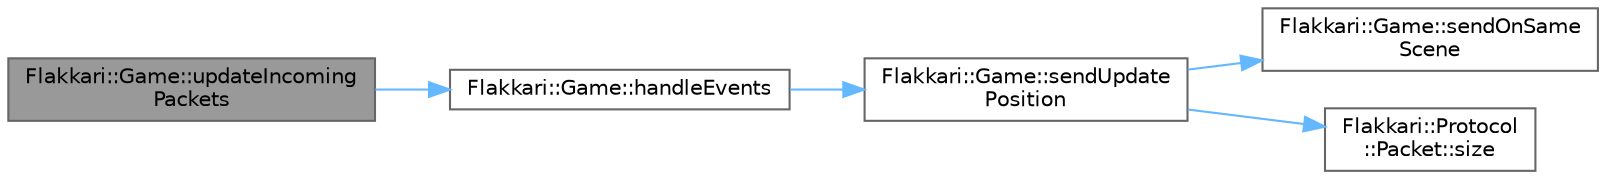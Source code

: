 digraph "Flakkari::Game::updateIncomingPackets"
{
 // LATEX_PDF_SIZE
  bgcolor="transparent";
  edge [fontname=Helvetica,fontsize=10,labelfontname=Helvetica,labelfontsize=10];
  node [fontname=Helvetica,fontsize=10,shape=box,height=0.2,width=0.4];
  rankdir="LR";
  Node1 [id="Node000001",label="Flakkari::Game::updateIncoming\lPackets",height=0.2,width=0.4,color="gray40", fillcolor="grey60", style="filled", fontcolor="black",tooltip="Empty the incoming packets of the players and update the game with the new packets."];
  Node1 -> Node2 [id="edge1_Node000001_Node000002",color="steelblue1",style="solid",tooltip=" "];
  Node2 [id="Node000002",label="Flakkari::Game::handleEvents",height=0.2,width=0.4,color="grey40", fillcolor="white", style="filled",URL="$dd/ddd/classFlakkari_1_1Game.html#aa756e63e4f39ceb17cffb3b35efe89b5",tooltip="Handle the events from a player."];
  Node2 -> Node3 [id="edge2_Node000002_Node000003",color="steelblue1",style="solid",tooltip=" "];
  Node3 [id="Node000003",label="Flakkari::Game::sendUpdate\lPosition",height=0.2,width=0.4,color="grey40", fillcolor="white", style="filled",URL="$dd/ddd/classFlakkari_1_1Game.html#a1b14145854aaa09a75e830ed6f740456",tooltip="Send a packet to a player."];
  Node3 -> Node4 [id="edge3_Node000003_Node000004",color="steelblue1",style="solid",tooltip=" "];
  Node4 [id="Node000004",label="Flakkari::Game::sendOnSame\lScene",height=0.2,width=0.4,color="grey40", fillcolor="white", style="filled",URL="$dd/ddd/classFlakkari_1_1Game.html#a049bba6f759cc1f72ed3ae6cbd14804f",tooltip=" "];
  Node3 -> Node5 [id="edge4_Node000003_Node000005",color="steelblue1",style="solid",tooltip=" "];
  Node5 [id="Node000005",label="Flakkari::Protocol\l::Packet::size",height=0.2,width=0.4,color="grey40", fillcolor="white", style="filled",URL="$db/d59/structFlakkari_1_1Protocol_1_1Packet.html#a582b8f7654507bb11286866d96e7d5c3",tooltip="Get the size of the packet."];
}
